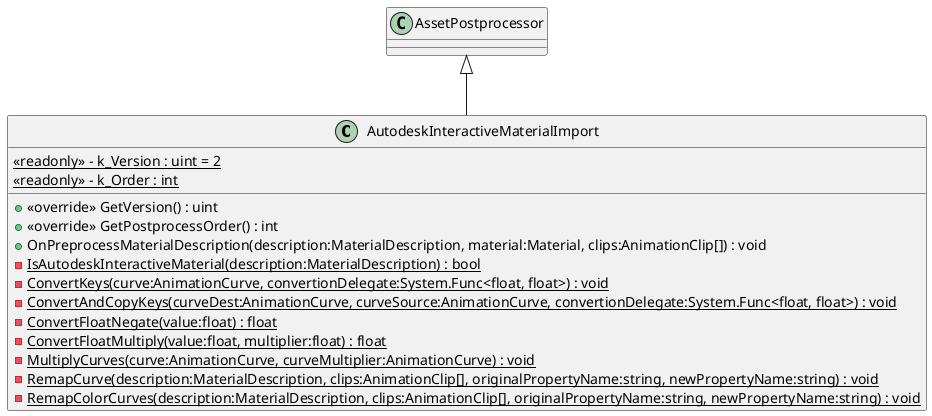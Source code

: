 @startuml
class AutodeskInteractiveMaterialImport {
    {static} <<readonly>> - k_Version : uint = 2
    {static} <<readonly>> - k_Order : int
    + <<override>> GetVersion() : uint
    + <<override>> GetPostprocessOrder() : int
    + OnPreprocessMaterialDescription(description:MaterialDescription, material:Material, clips:AnimationClip[]) : void
    {static} - IsAutodeskInteractiveMaterial(description:MaterialDescription) : bool
    {static} - ConvertKeys(curve:AnimationCurve, convertionDelegate:System.Func<float, float>) : void
    {static} - ConvertAndCopyKeys(curveDest:AnimationCurve, curveSource:AnimationCurve, convertionDelegate:System.Func<float, float>) : void
    {static} - ConvertFloatNegate(value:float) : float
    {static} - ConvertFloatMultiply(value:float, multiplier:float) : float
    {static} - MultiplyCurves(curve:AnimationCurve, curveMultiplier:AnimationCurve) : void
    {static} - RemapCurve(description:MaterialDescription, clips:AnimationClip[], originalPropertyName:string, newPropertyName:string) : void
    {static} - RemapColorCurves(description:MaterialDescription, clips:AnimationClip[], originalPropertyName:string, newPropertyName:string) : void
}
AssetPostprocessor <|-- AutodeskInteractiveMaterialImport
@enduml
